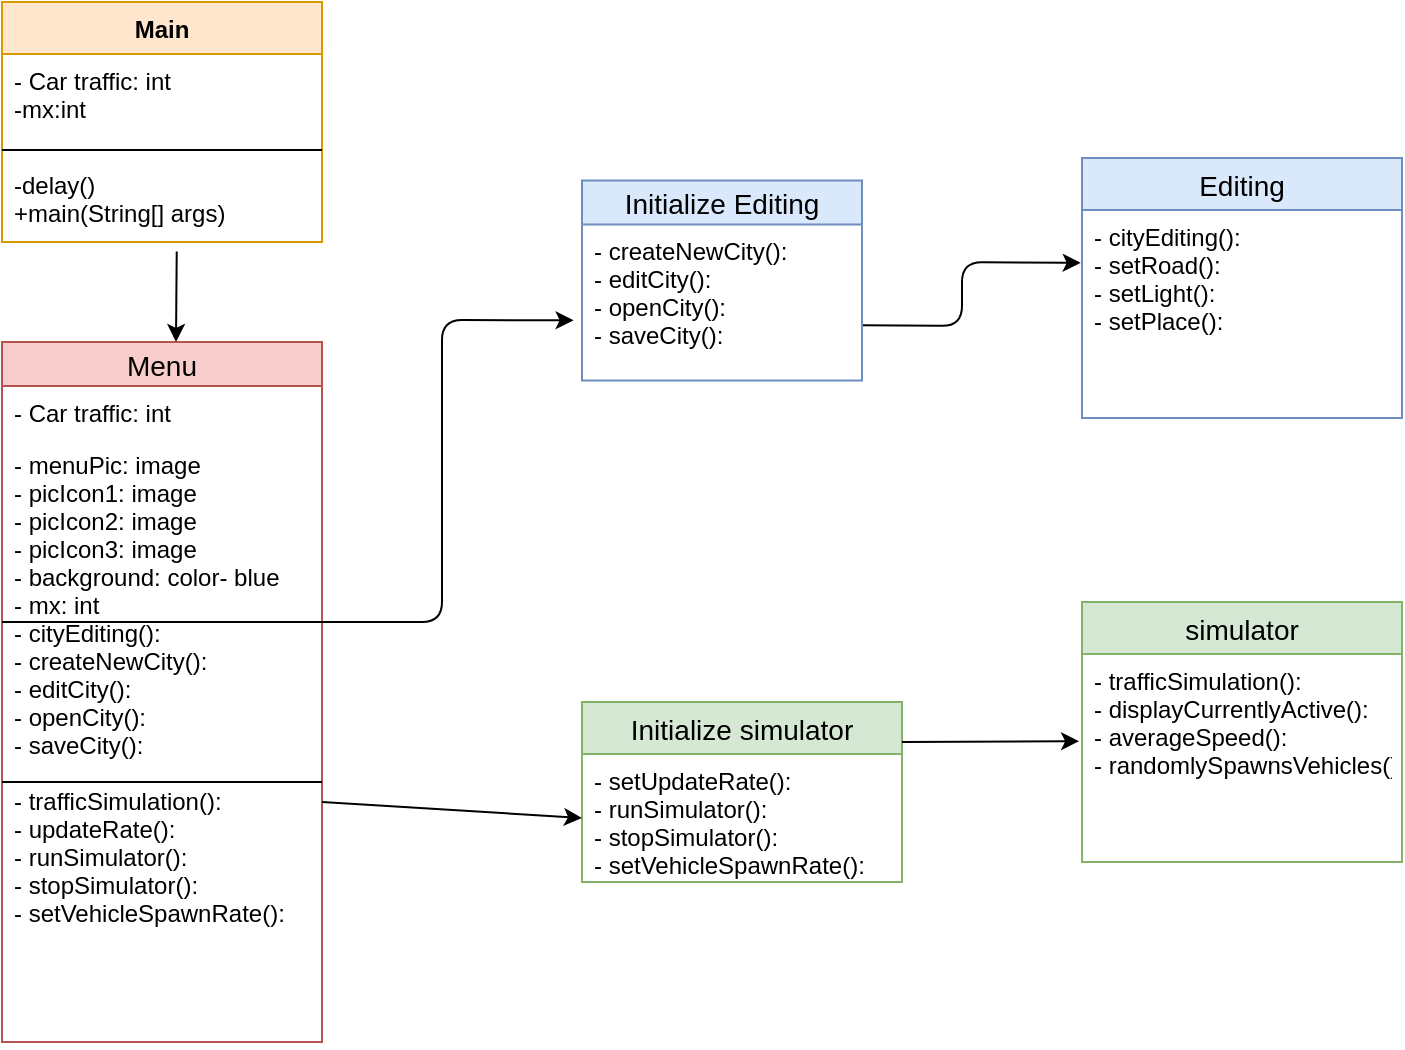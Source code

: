 <mxfile version="12.4.3" type="device" pages="1"><diagram id="xa679mSKHVuFx-7sOYf-" name="Page-1"><mxGraphModel dx="2048" dy="1814" grid="1" gridSize="10" guides="1" tooltips="1" connect="1" arrows="1" fold="1" page="1" pageScale="1" pageWidth="827" pageHeight="1169" math="0" shadow="0"><root><mxCell id="0"/><mxCell id="1" parent="0"/><mxCell id="QokLkR1vi2HDu048oFc0-9" value="Main" style="swimlane;fontStyle=1;align=center;verticalAlign=top;childLayout=stackLayout;horizontal=1;startSize=26;horizontalStack=0;resizeParent=1;resizeParentMax=0;resizeLast=0;collapsible=1;marginBottom=0;fillColor=#ffe6cc;strokeColor=#d79b00;" vertex="1" parent="1"><mxGeometry x="-10" y="-490" width="160" height="120" as="geometry"/></mxCell><mxCell id="QokLkR1vi2HDu048oFc0-10" value="- Car traffic: int&#10;-mx:int" style="text;strokeColor=none;fillColor=none;align=left;verticalAlign=top;spacingLeft=4;spacingRight=4;overflow=hidden;rotatable=0;points=[[0,0.5],[1,0.5]];portConstraint=eastwest;" vertex="1" parent="QokLkR1vi2HDu048oFc0-9"><mxGeometry y="26" width="160" height="44" as="geometry"/></mxCell><mxCell id="QokLkR1vi2HDu048oFc0-11" value="" style="line;strokeWidth=1;fillColor=none;align=left;verticalAlign=middle;spacingTop=-1;spacingLeft=3;spacingRight=3;rotatable=0;labelPosition=right;points=[];portConstraint=eastwest;" vertex="1" parent="QokLkR1vi2HDu048oFc0-9"><mxGeometry y="70" width="160" height="8" as="geometry"/></mxCell><mxCell id="QokLkR1vi2HDu048oFc0-12" value="-delay()&#10;+main(String[] args)&#10;" style="text;strokeColor=none;fillColor=none;align=left;verticalAlign=top;spacingLeft=4;spacingRight=4;overflow=hidden;rotatable=0;points=[[0,0.5],[1,0.5]];portConstraint=eastwest;" vertex="1" parent="QokLkR1vi2HDu048oFc0-9"><mxGeometry y="78" width="160" height="42" as="geometry"/></mxCell><mxCell id="QokLkR1vi2HDu048oFc0-13" value="" style="endArrow=classic;html=1;exitX=0.546;exitY=1.114;exitDx=0;exitDy=0;exitPerimeter=0;" edge="1" parent="1" source="QokLkR1vi2HDu048oFc0-12"><mxGeometry width="50" height="50" relative="1" as="geometry"><mxPoint x="-10" y="-280" as="sourcePoint"/><mxPoint x="77" y="-320" as="targetPoint"/></mxGeometry></mxCell><mxCell id="QokLkR1vi2HDu048oFc0-25" value="Menu" style="swimlane;fontStyle=0;childLayout=stackLayout;horizontal=1;startSize=22;fillColor=#f8cecc;horizontalStack=0;resizeParent=1;resizeParentMax=0;resizeLast=0;collapsible=1;marginBottom=0;swimlaneFillColor=#ffffff;align=center;fontSize=14;strokeColor=#b85450;" vertex="1" parent="1"><mxGeometry x="-10" y="-320" width="160" height="350" as="geometry"/></mxCell><mxCell id="QokLkR1vi2HDu048oFc0-26" value="- Car traffic: int&#10;" style="text;strokeColor=none;fillColor=none;spacingLeft=4;spacingRight=4;overflow=hidden;rotatable=0;points=[[0,0.5],[1,0.5]];portConstraint=eastwest;fontSize=12;" vertex="1" parent="QokLkR1vi2HDu048oFc0-25"><mxGeometry y="22" width="160" height="26" as="geometry"/></mxCell><mxCell id="QokLkR1vi2HDu048oFc0-27" value="- menuPic: image&#10;- picIcon1: image&#10;- picIcon2: image&#10;- picIcon3: image&#10;- background: color- blue&#10;- mx: int&#10;- cityEditing(): &#10;- createNewCity():&#10;- editCity():&#10;- openCity():&#10;- saveCity():&#10;&#10;- trafficSimulation():&#10;- updateRate():&#10;- runSimulator():&#10;- stopSimulator():&#10;- setVehicleSpawnRate():" style="text;strokeColor=none;fillColor=none;spacingLeft=4;spacingRight=4;overflow=hidden;rotatable=0;points=[[0,0.5],[1,0.5]];portConstraint=eastwest;fontSize=12;" vertex="1" parent="QokLkR1vi2HDu048oFc0-25"><mxGeometry y="48" width="160" height="302" as="geometry"/></mxCell><mxCell id="QokLkR1vi2HDu048oFc0-29" value="" style="endArrow=none;html=1;" edge="1" parent="QokLkR1vi2HDu048oFc0-25"><mxGeometry width="50" height="50" relative="1" as="geometry"><mxPoint y="140" as="sourcePoint"/><mxPoint x="160" y="140" as="targetPoint"/></mxGeometry></mxCell><mxCell id="QokLkR1vi2HDu048oFc0-37" value="" style="endArrow=none;html=1;rounded=0;" edge="1" parent="QokLkR1vi2HDu048oFc0-25"><mxGeometry relative="1" as="geometry"><mxPoint y="220" as="sourcePoint"/><mxPoint x="160" y="220" as="targetPoint"/></mxGeometry></mxCell><mxCell id="QokLkR1vi2HDu048oFc0-31" value="" style="endArrow=classic;html=1;entryX=-0.03;entryY=0.615;entryDx=0;entryDy=0;entryPerimeter=0;" edge="1" parent="1" target="QokLkR1vi2HDu048oFc0-71"><mxGeometry width="50" height="50" relative="1" as="geometry"><mxPoint x="150" y="-180" as="sourcePoint"/><mxPoint x="280" y="-270" as="targetPoint"/><Array as="points"><mxPoint x="210" y="-180"/><mxPoint x="210" y="-270"/><mxPoint x="210" y="-331"/></Array></mxGeometry></mxCell><mxCell id="QokLkR1vi2HDu048oFc0-42" value="" style="endArrow=classic;html=1;entryX=-0.004;entryY=0.254;entryDx=0;entryDy=0;entryPerimeter=0;exitX=0.993;exitY=0.646;exitDx=0;exitDy=0;exitPerimeter=0;" edge="1" parent="1" source="QokLkR1vi2HDu048oFc0-71" target="QokLkR1vi2HDu048oFc0-49"><mxGeometry width="50" height="50" relative="1" as="geometry"><mxPoint x="430" y="-270" as="sourcePoint"/><mxPoint x="510" y="-360" as="targetPoint"/><Array as="points"><mxPoint x="470" y="-328"/><mxPoint x="470" y="-360"/></Array></mxGeometry></mxCell><mxCell id="QokLkR1vi2HDu048oFc0-48" value="Editing" style="swimlane;fontStyle=0;childLayout=stackLayout;horizontal=1;startSize=26;fillColor=#dae8fc;horizontalStack=0;resizeParent=1;resizeParentMax=0;resizeLast=0;collapsible=1;marginBottom=0;swimlaneFillColor=#ffffff;align=center;fontSize=14;strokeColor=#6c8ebf;" vertex="1" parent="1"><mxGeometry x="530" y="-412" width="160" height="130" as="geometry"/></mxCell><mxCell id="QokLkR1vi2HDu048oFc0-49" value="- cityEditing():&#10;- setRoad():&#10;- setLight():&#10;- setPlace():" style="text;strokeColor=none;fillColor=none;spacingLeft=4;spacingRight=4;overflow=hidden;rotatable=0;points=[[0,0.5],[1,0.5]];portConstraint=eastwest;fontSize=12;" vertex="1" parent="QokLkR1vi2HDu048oFc0-48"><mxGeometry y="26" width="160" height="104" as="geometry"/></mxCell><mxCell id="QokLkR1vi2HDu048oFc0-55" value="simulator" style="swimlane;fontStyle=0;childLayout=stackLayout;horizontal=1;startSize=26;fillColor=#d5e8d4;horizontalStack=0;resizeParent=1;resizeParentMax=0;resizeLast=0;collapsible=1;marginBottom=0;swimlaneFillColor=#ffffff;align=center;fontSize=14;strokeColor=#82b366;" vertex="1" parent="1"><mxGeometry x="530" y="-190" width="160" height="130" as="geometry"/></mxCell><mxCell id="QokLkR1vi2HDu048oFc0-56" value="- trafficSimulation():&#10;- displayCurrentlyActive():&#10;- averageSpeed():&#10;- randomlySpawnsVehicles():" style="text;strokeColor=none;fillColor=none;spacingLeft=4;spacingRight=4;overflow=hidden;rotatable=0;points=[[0,0.5],[1,0.5]];portConstraint=eastwest;fontSize=12;" vertex="1" parent="QokLkR1vi2HDu048oFc0-55"><mxGeometry y="26" width="160" height="104" as="geometry"/></mxCell><mxCell id="QokLkR1vi2HDu048oFc0-70" value="Initialize Editing" style="swimlane;fontStyle=0;childLayout=stackLayout;horizontal=1;startSize=22;fillColor=#dae8fc;horizontalStack=0;resizeParent=1;resizeParentMax=0;resizeLast=0;collapsible=1;marginBottom=0;swimlaneFillColor=#ffffff;align=center;fontSize=14;strokeColor=#6c8ebf;" vertex="1" parent="1"><mxGeometry x="280" y="-400.8" width="140" height="100" as="geometry"/></mxCell><mxCell id="QokLkR1vi2HDu048oFc0-71" value="- createNewCity():&#10;- editCity():&#10;- openCity():&#10;- saveCity():" style="text;strokeColor=none;fillColor=none;spacingLeft=4;spacingRight=4;overflow=hidden;rotatable=0;points=[[0,0.5],[1,0.5]];portConstraint=eastwest;fontSize=12;" vertex="1" parent="QokLkR1vi2HDu048oFc0-70"><mxGeometry y="22" width="140" height="78" as="geometry"/></mxCell><mxCell id="QokLkR1vi2HDu048oFc0-74" value="Initialize simulator" style="swimlane;fontStyle=0;childLayout=stackLayout;horizontal=1;startSize=26;horizontalStack=0;resizeParent=1;resizeParentMax=0;resizeLast=0;collapsible=1;marginBottom=0;swimlaneFillColor=#ffffff;align=center;fontSize=14;fillColor=#d5e8d4;strokeColor=#82b366;" vertex="1" parent="1"><mxGeometry x="280" y="-140" width="160" height="90" as="geometry"/></mxCell><mxCell id="QokLkR1vi2HDu048oFc0-75" value="- setUpdateRate():&#10;- runSimulator():&#10;- stopSimulator():&#10;- setVehicleSpawnRate():&#10;" style="text;strokeColor=none;fillColor=none;spacingLeft=4;spacingRight=4;overflow=hidden;rotatable=0;points=[[0,0.5],[1,0.5]];portConstraint=eastwest;fontSize=12;" vertex="1" parent="QokLkR1vi2HDu048oFc0-74"><mxGeometry y="26" width="160" height="64" as="geometry"/></mxCell><mxCell id="QokLkR1vi2HDu048oFc0-78" value="" style="endArrow=classic;html=1;entryX=-0.009;entryY=0.419;entryDx=0;entryDy=0;entryPerimeter=0;" edge="1" parent="1" target="QokLkR1vi2HDu048oFc0-56"><mxGeometry width="50" height="50" relative="1" as="geometry"><mxPoint x="440" y="-120" as="sourcePoint"/><mxPoint x="520" y="-120" as="targetPoint"/></mxGeometry></mxCell><mxCell id="QokLkR1vi2HDu048oFc0-80" value="" style="endArrow=classic;html=1;entryX=0;entryY=0.5;entryDx=0;entryDy=0;" edge="1" parent="1" target="QokLkR1vi2HDu048oFc0-75"><mxGeometry width="50" height="50" relative="1" as="geometry"><mxPoint x="150" y="-90" as="sourcePoint"/><mxPoint x="230" y="-89" as="targetPoint"/></mxGeometry></mxCell></root></mxGraphModel></diagram></mxfile>